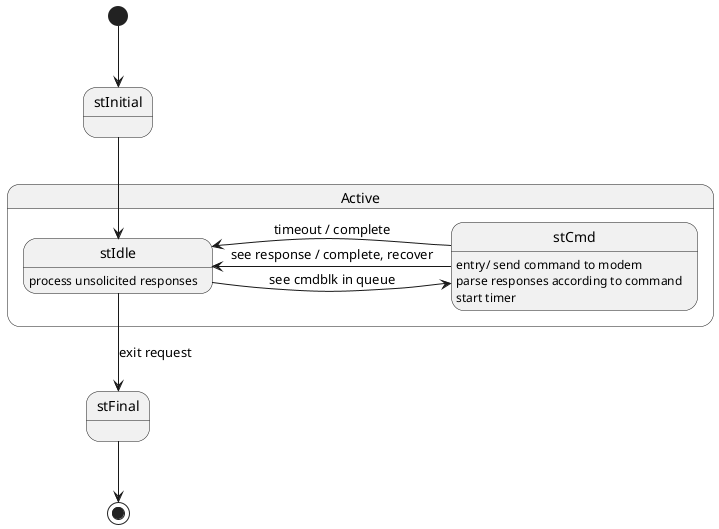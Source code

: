 @startuml
state stInitial
state Active {
  state stIdle
  state stCmd
}

[*] -d-> stInitial
stInitial -d-> stIdle

stIdle : process unsolicited responses

stIdle -r-> stCmd : see cmdblk in queue

stCmd : entry/ send command to modem
stCmd : parse responses according to command
stCmd : start timer
stCmd -l-> stIdle : see response / complete, recover
stCmd -l-> stIdle : timeout / complete

stIdle -d-> stFinal : exit request
stFinal -d-> [*]
@enduml